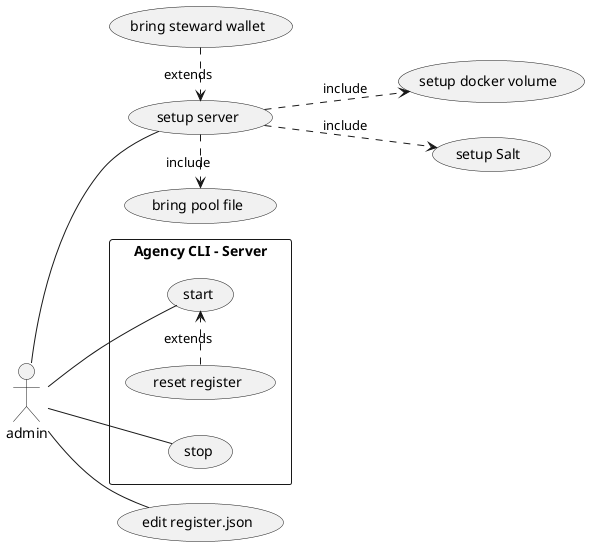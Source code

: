 @startuml
left to right direction
skinparam packageStyle rectangle

actor admin

admin -- (setup server)
(setup server) .> (bring pool file) : include
(bring steward wallet) .> (setup server) : extends
(setup server) ..> (setup docker volume) : include
(setup server) ..> (setup Salt) : include

rectangle "Agency CLI - Server" {
  admin -- (stop)
  admin -- (start)
  (reset register) .> (start) : extends
}

admin -- (edit register.json)
@enduml